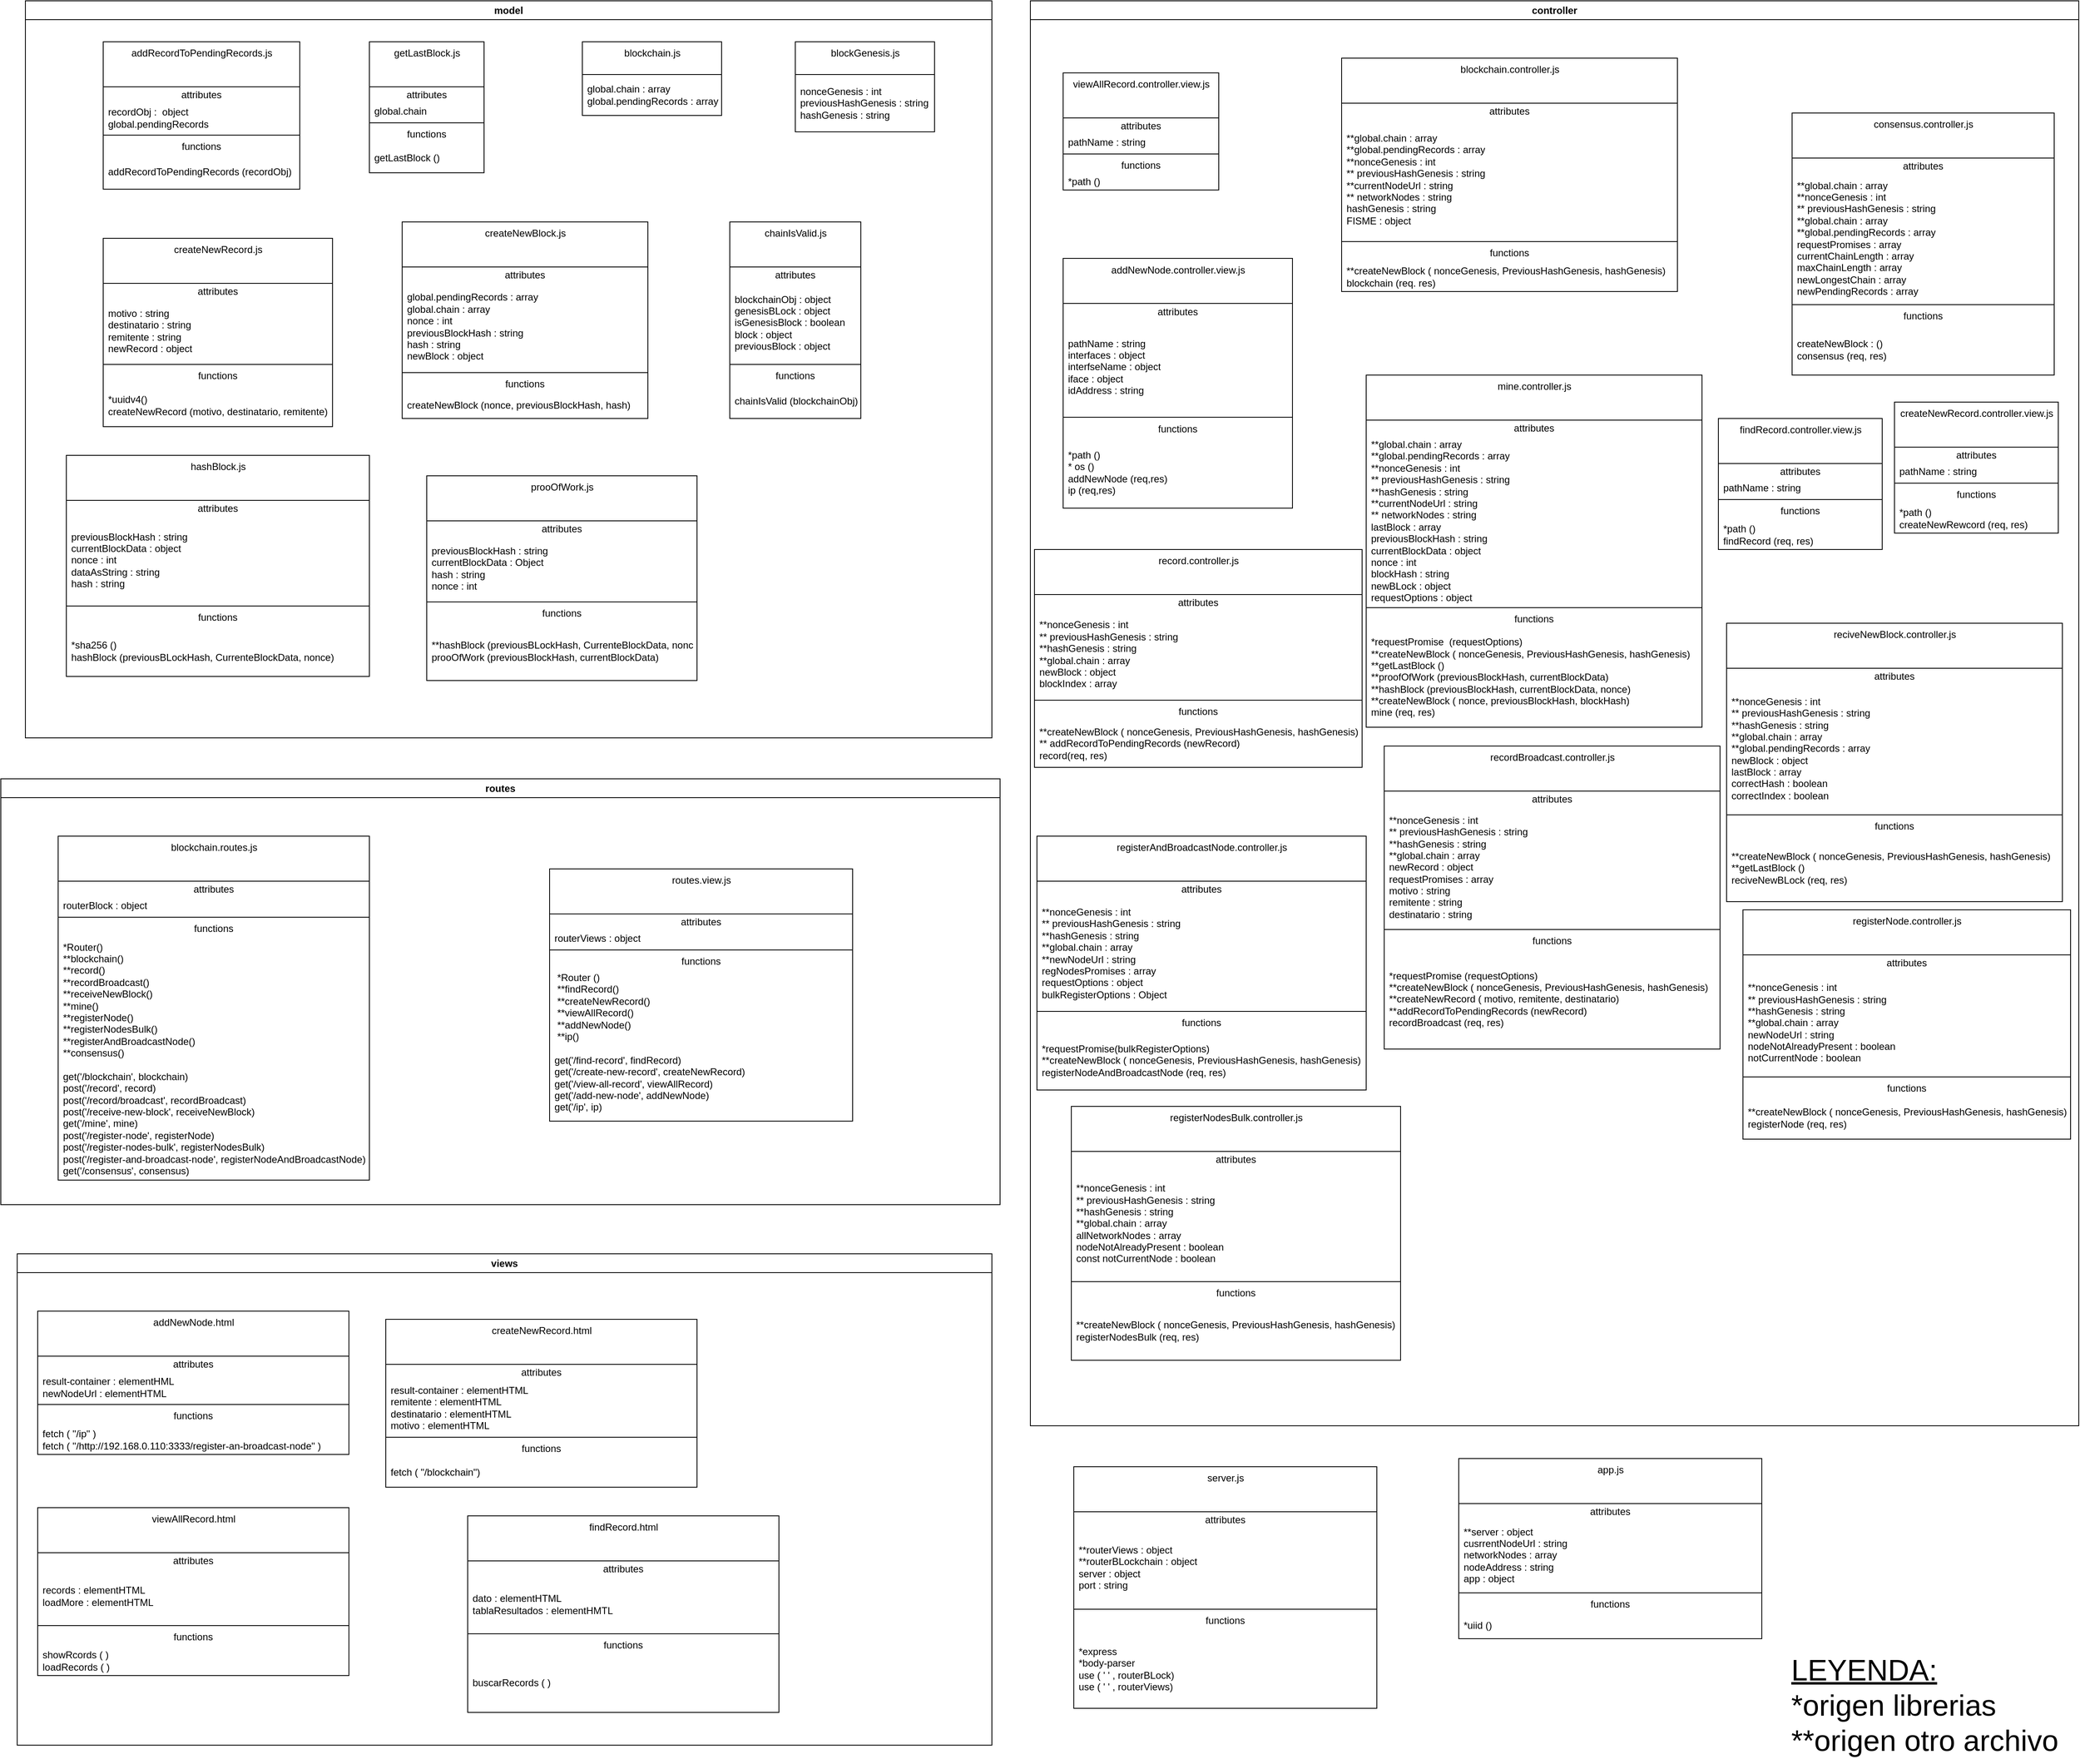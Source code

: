 <mxfile>
    <diagram id="7atc3YkHp-WVmtEuvje_" name="Page-1">
        <mxGraphModel dx="5543" dy="2265" grid="1" gridSize="10" guides="1" tooltips="1" connect="1" arrows="1" fold="1" page="1" pageScale="1" pageWidth="850" pageHeight="1100" math="0" shadow="0">
            <root>
                <mxCell id="0"/>
                <mxCell id="1" parent="0"/>
                <mxCell id="qy5DsoLO7KNY2q8MP_rC-76" value="model" style="swimlane;whiteSpace=wrap;html=1;" parent="1" vertex="1">
                    <mxGeometry x="30" y="10" width="1180" height="900" as="geometry"/>
                </mxCell>
                <mxCell id="qy5DsoLO7KNY2q8MP_rC-115" value="addRecordToPendingRecords.js" style="swimlane;fontStyle=0;align=center;verticalAlign=top;childLayout=stackLayout;horizontal=1;startSize=55;horizontalStack=0;resizeParent=1;resizeParentMax=0;resizeLast=0;collapsible=0;marginBottom=0;html=1;" parent="qy5DsoLO7KNY2q8MP_rC-76" vertex="1">
                    <mxGeometry x="95" y="50" width="240" height="180" as="geometry"/>
                </mxCell>
                <mxCell id="qy5DsoLO7KNY2q8MP_rC-116" value="attributes" style="text;html=1;strokeColor=none;fillColor=none;align=center;verticalAlign=middle;spacingLeft=4;spacingRight=4;overflow=hidden;rotatable=0;points=[[0,0.5],[1,0.5]];portConstraint=eastwest;" parent="qy5DsoLO7KNY2q8MP_rC-115" vertex="1">
                    <mxGeometry y="55" width="240" height="20" as="geometry"/>
                </mxCell>
                <mxCell id="qy5DsoLO7KNY2q8MP_rC-117" value="recordObj :&amp;nbsp; object&lt;br&gt;global.pendingRecords" style="text;html=1;strokeColor=none;fillColor=none;align=left;verticalAlign=middle;spacingLeft=4;spacingRight=4;overflow=hidden;rotatable=0;points=[[0,0.5],[1,0.5]];portConstraint=eastwest;" parent="qy5DsoLO7KNY2q8MP_rC-115" vertex="1">
                    <mxGeometry y="75" width="240" height="35" as="geometry"/>
                </mxCell>
                <mxCell id="qy5DsoLO7KNY2q8MP_rC-118" value="" style="line;strokeWidth=1;fillColor=none;align=left;verticalAlign=middle;spacingTop=-1;spacingLeft=3;spacingRight=3;rotatable=0;labelPosition=right;points=[];portConstraint=eastwest;" parent="qy5DsoLO7KNY2q8MP_rC-115" vertex="1">
                    <mxGeometry y="110" width="240" height="8" as="geometry"/>
                </mxCell>
                <mxCell id="qy5DsoLO7KNY2q8MP_rC-119" value="functions" style="text;html=1;strokeColor=none;fillColor=none;align=center;verticalAlign=middle;spacingLeft=4;spacingRight=4;overflow=hidden;rotatable=0;points=[[0,0.5],[1,0.5]];portConstraint=eastwest;" parent="qy5DsoLO7KNY2q8MP_rC-115" vertex="1">
                    <mxGeometry y="118" width="240" height="20" as="geometry"/>
                </mxCell>
                <mxCell id="qy5DsoLO7KNY2q8MP_rC-120" value="addRecordToPendingRecords (recordObj)&amp;nbsp;" style="text;html=1;strokeColor=none;fillColor=none;align=left;verticalAlign=middle;spacingLeft=4;spacingRight=4;overflow=hidden;rotatable=0;points=[[0,0.5],[1,0.5]];portConstraint=eastwest;" parent="qy5DsoLO7KNY2q8MP_rC-115" vertex="1">
                    <mxGeometry y="138" width="240" height="42" as="geometry"/>
                </mxCell>
                <mxCell id="qy5DsoLO7KNY2q8MP_rC-121" value="blockGenesis.js" style="swimlane;fontStyle=0;align=center;verticalAlign=top;childLayout=stackLayout;horizontal=1;startSize=40;horizontalStack=0;resizeParent=1;resizeParentMax=0;resizeLast=0;collapsible=0;marginBottom=0;html=1;" parent="qy5DsoLO7KNY2q8MP_rC-76" vertex="1">
                    <mxGeometry x="940" y="50" width="170" height="110" as="geometry"/>
                </mxCell>
                <mxCell id="qy5DsoLO7KNY2q8MP_rC-122" value="nonceGenesis : int&lt;br&gt;previousHashGenesis : string&lt;br&gt;hashGenesis : string" style="text;html=1;strokeColor=none;fillColor=none;align=left;verticalAlign=middle;spacingLeft=4;spacingRight=4;overflow=hidden;rotatable=0;points=[[0,0.5],[1,0.5]];portConstraint=eastwest;" parent="qy5DsoLO7KNY2q8MP_rC-121" vertex="1">
                    <mxGeometry y="40" width="170" height="70" as="geometry"/>
                </mxCell>
                <mxCell id="qy5DsoLO7KNY2q8MP_rC-125" value="blockchain.js" style="swimlane;fontStyle=0;align=center;verticalAlign=top;childLayout=stackLayout;horizontal=1;startSize=40;horizontalStack=0;resizeParent=1;resizeParentMax=0;resizeLast=0;collapsible=0;marginBottom=0;html=1;" parent="qy5DsoLO7KNY2q8MP_rC-76" vertex="1">
                    <mxGeometry x="680" y="50" width="170" height="90" as="geometry"/>
                </mxCell>
                <mxCell id="qy5DsoLO7KNY2q8MP_rC-126" value="global.chain : array&lt;br&gt;global.pendingRecords : array" style="text;html=1;strokeColor=none;fillColor=none;align=left;verticalAlign=middle;spacingLeft=4;spacingRight=4;overflow=hidden;rotatable=0;points=[[0,0.5],[1,0.5]];portConstraint=eastwest;" parent="qy5DsoLO7KNY2q8MP_rC-125" vertex="1">
                    <mxGeometry y="40" width="170" height="50" as="geometry"/>
                </mxCell>
                <mxCell id="qy5DsoLO7KNY2q8MP_rC-127" value="hashBlock.js" style="swimlane;fontStyle=0;align=center;verticalAlign=top;childLayout=stackLayout;horizontal=1;startSize=55;horizontalStack=0;resizeParent=1;resizeParentMax=0;resizeLast=0;collapsible=0;marginBottom=0;html=1;" parent="qy5DsoLO7KNY2q8MP_rC-76" vertex="1">
                    <mxGeometry x="50" y="555" width="370" height="270" as="geometry"/>
                </mxCell>
                <mxCell id="qy5DsoLO7KNY2q8MP_rC-128" value="attributes" style="text;html=1;strokeColor=none;fillColor=none;align=center;verticalAlign=middle;spacingLeft=4;spacingRight=4;overflow=hidden;rotatable=0;points=[[0,0.5],[1,0.5]];portConstraint=eastwest;" parent="qy5DsoLO7KNY2q8MP_rC-127" vertex="1">
                    <mxGeometry y="55" width="370" height="20" as="geometry"/>
                </mxCell>
                <mxCell id="qy5DsoLO7KNY2q8MP_rC-129" value="previousBlockHash : string&lt;br&gt;currentBlockData : object&amp;nbsp;&lt;br&gt;nonce : int&lt;br&gt;dataAsString : string&lt;br&gt;hash : string" style="text;html=1;strokeColor=none;fillColor=none;align=left;verticalAlign=middle;spacingLeft=4;spacingRight=4;overflow=hidden;rotatable=0;points=[[0,0.5],[1,0.5]];portConstraint=eastwest;" parent="qy5DsoLO7KNY2q8MP_rC-127" vertex="1">
                    <mxGeometry y="75" width="370" height="105" as="geometry"/>
                </mxCell>
                <mxCell id="qy5DsoLO7KNY2q8MP_rC-130" value="" style="line;strokeWidth=1;fillColor=none;align=left;verticalAlign=middle;spacingTop=-1;spacingLeft=3;spacingRight=3;rotatable=0;labelPosition=right;points=[];portConstraint=eastwest;" parent="qy5DsoLO7KNY2q8MP_rC-127" vertex="1">
                    <mxGeometry y="180" width="370" height="8" as="geometry"/>
                </mxCell>
                <mxCell id="qy5DsoLO7KNY2q8MP_rC-131" value="functions" style="text;html=1;strokeColor=none;fillColor=none;align=center;verticalAlign=middle;spacingLeft=4;spacingRight=4;overflow=hidden;rotatable=0;points=[[0,0.5],[1,0.5]];portConstraint=eastwest;" parent="qy5DsoLO7KNY2q8MP_rC-127" vertex="1">
                    <mxGeometry y="188" width="370" height="20" as="geometry"/>
                </mxCell>
                <mxCell id="qy5DsoLO7KNY2q8MP_rC-132" value="*sha256 ()&lt;br&gt;hashBlock (previousBLockHash, CurrenteBlockData, nonce)" style="text;html=1;strokeColor=none;fillColor=none;align=left;verticalAlign=middle;spacingLeft=4;spacingRight=4;overflow=hidden;rotatable=0;points=[[0,0.5],[1,0.5]];portConstraint=eastwest;" parent="qy5DsoLO7KNY2q8MP_rC-127" vertex="1">
                    <mxGeometry y="208" width="370" height="62" as="geometry"/>
                </mxCell>
                <mxCell id="qy5DsoLO7KNY2q8MP_rC-133" value="chainIsValid.js" style="swimlane;fontStyle=0;align=center;verticalAlign=top;childLayout=stackLayout;horizontal=1;startSize=55;horizontalStack=0;resizeParent=1;resizeParentMax=0;resizeLast=0;collapsible=0;marginBottom=0;html=1;" parent="qy5DsoLO7KNY2q8MP_rC-76" vertex="1">
                    <mxGeometry x="860" y="270" width="160" height="240" as="geometry"/>
                </mxCell>
                <mxCell id="qy5DsoLO7KNY2q8MP_rC-134" value="attributes" style="text;html=1;strokeColor=none;fillColor=none;align=center;verticalAlign=middle;spacingLeft=4;spacingRight=4;overflow=hidden;rotatable=0;points=[[0,0.5],[1,0.5]];portConstraint=eastwest;" parent="qy5DsoLO7KNY2q8MP_rC-133" vertex="1">
                    <mxGeometry y="55" width="160" height="20" as="geometry"/>
                </mxCell>
                <mxCell id="qy5DsoLO7KNY2q8MP_rC-135" value="blockchainObj : object&lt;br&gt;genesisBLock : object&lt;br&gt;isGenesisBlock : boolean&lt;br&gt;block&amp;nbsp;: object&lt;br&gt;previousBlock&amp;nbsp;: object" style="text;html=1;strokeColor=none;fillColor=none;align=left;verticalAlign=middle;spacingLeft=4;spacingRight=4;overflow=hidden;rotatable=0;points=[[0,0.5],[1,0.5]];portConstraint=eastwest;" parent="qy5DsoLO7KNY2q8MP_rC-133" vertex="1">
                    <mxGeometry y="75" width="160" height="95" as="geometry"/>
                </mxCell>
                <mxCell id="qy5DsoLO7KNY2q8MP_rC-136" value="" style="line;strokeWidth=1;fillColor=none;align=left;verticalAlign=middle;spacingTop=-1;spacingLeft=3;spacingRight=3;rotatable=0;labelPosition=right;points=[];portConstraint=eastwest;" parent="qy5DsoLO7KNY2q8MP_rC-133" vertex="1">
                    <mxGeometry y="170" width="160" height="8" as="geometry"/>
                </mxCell>
                <mxCell id="qy5DsoLO7KNY2q8MP_rC-137" value="functions" style="text;html=1;strokeColor=none;fillColor=none;align=center;verticalAlign=middle;spacingLeft=4;spacingRight=4;overflow=hidden;rotatable=0;points=[[0,0.5],[1,0.5]];portConstraint=eastwest;" parent="qy5DsoLO7KNY2q8MP_rC-133" vertex="1">
                    <mxGeometry y="178" width="160" height="20" as="geometry"/>
                </mxCell>
                <mxCell id="qy5DsoLO7KNY2q8MP_rC-138" value="chainIsValid (blockchainObj)" style="text;html=1;strokeColor=none;fillColor=none;align=left;verticalAlign=middle;spacingLeft=4;spacingRight=4;overflow=hidden;rotatable=0;points=[[0,0.5],[1,0.5]];portConstraint=eastwest;" parent="qy5DsoLO7KNY2q8MP_rC-133" vertex="1">
                    <mxGeometry y="198" width="160" height="42" as="geometry"/>
                </mxCell>
                <mxCell id="qy5DsoLO7KNY2q8MP_rC-140" value="createNewBlock.js" style="swimlane;fontStyle=0;align=center;verticalAlign=top;childLayout=stackLayout;horizontal=1;startSize=55;horizontalStack=0;resizeParent=1;resizeParentMax=0;resizeLast=0;collapsible=0;marginBottom=0;html=1;" parent="qy5DsoLO7KNY2q8MP_rC-76" vertex="1">
                    <mxGeometry x="460" y="270" width="300" height="240" as="geometry"/>
                </mxCell>
                <mxCell id="qy5DsoLO7KNY2q8MP_rC-141" value="attributes" style="text;html=1;strokeColor=none;fillColor=none;align=center;verticalAlign=middle;spacingLeft=4;spacingRight=4;overflow=hidden;rotatable=0;points=[[0,0.5],[1,0.5]];portConstraint=eastwest;" parent="qy5DsoLO7KNY2q8MP_rC-140" vertex="1">
                    <mxGeometry y="55" width="300" height="20" as="geometry"/>
                </mxCell>
                <mxCell id="qy5DsoLO7KNY2q8MP_rC-142" value="global.pendingRecords : array&lt;br&gt;global.chain : array&lt;br&gt;nonce : int&lt;br&gt;previousBlockHash : string&lt;br&gt;hash : string&lt;br&gt;newBlock : object" style="text;html=1;strokeColor=none;fillColor=none;align=left;verticalAlign=middle;spacingLeft=4;spacingRight=4;overflow=hidden;rotatable=0;points=[[0,0.5],[1,0.5]];portConstraint=eastwest;" parent="qy5DsoLO7KNY2q8MP_rC-140" vertex="1">
                    <mxGeometry y="75" width="300" height="105" as="geometry"/>
                </mxCell>
                <mxCell id="qy5DsoLO7KNY2q8MP_rC-143" value="" style="line;strokeWidth=1;fillColor=none;align=left;verticalAlign=middle;spacingTop=-1;spacingLeft=3;spacingRight=3;rotatable=0;labelPosition=right;points=[];portConstraint=eastwest;" parent="qy5DsoLO7KNY2q8MP_rC-140" vertex="1">
                    <mxGeometry y="180" width="300" height="8" as="geometry"/>
                </mxCell>
                <mxCell id="qy5DsoLO7KNY2q8MP_rC-144" value="functions" style="text;html=1;strokeColor=none;fillColor=none;align=center;verticalAlign=middle;spacingLeft=4;spacingRight=4;overflow=hidden;rotatable=0;points=[[0,0.5],[1,0.5]];portConstraint=eastwest;" parent="qy5DsoLO7KNY2q8MP_rC-140" vertex="1">
                    <mxGeometry y="188" width="300" height="20" as="geometry"/>
                </mxCell>
                <mxCell id="qy5DsoLO7KNY2q8MP_rC-145" value="createNewBlock (nonce, previousBlockHash, hash)" style="text;html=1;strokeColor=none;fillColor=none;align=left;verticalAlign=middle;spacingLeft=4;spacingRight=4;overflow=hidden;rotatable=0;points=[[0,0.5],[1,0.5]];portConstraint=eastwest;" parent="qy5DsoLO7KNY2q8MP_rC-140" vertex="1">
                    <mxGeometry y="208" width="300" height="32" as="geometry"/>
                </mxCell>
                <mxCell id="qy5DsoLO7KNY2q8MP_rC-146" value="createNewRecord.js" style="swimlane;fontStyle=0;align=center;verticalAlign=top;childLayout=stackLayout;horizontal=1;startSize=55;horizontalStack=0;resizeParent=1;resizeParentMax=0;resizeLast=0;collapsible=0;marginBottom=0;html=1;" parent="qy5DsoLO7KNY2q8MP_rC-76" vertex="1">
                    <mxGeometry x="95" y="290" width="280" height="230" as="geometry"/>
                </mxCell>
                <mxCell id="qy5DsoLO7KNY2q8MP_rC-147" value="attributes" style="text;html=1;strokeColor=none;fillColor=none;align=center;verticalAlign=middle;spacingLeft=4;spacingRight=4;overflow=hidden;rotatable=0;points=[[0,0.5],[1,0.5]];portConstraint=eastwest;" parent="qy5DsoLO7KNY2q8MP_rC-146" vertex="1">
                    <mxGeometry y="55" width="280" height="20" as="geometry"/>
                </mxCell>
                <mxCell id="qy5DsoLO7KNY2q8MP_rC-148" value="motivo : string&lt;br&gt;destinatario : string&lt;br&gt;remitente : string&lt;br&gt;newRecord : object" style="text;html=1;strokeColor=none;fillColor=none;align=left;verticalAlign=middle;spacingLeft=4;spacingRight=4;overflow=hidden;rotatable=0;points=[[0,0.5],[1,0.5]];portConstraint=eastwest;" parent="qy5DsoLO7KNY2q8MP_rC-146" vertex="1">
                    <mxGeometry y="75" width="280" height="75" as="geometry"/>
                </mxCell>
                <mxCell id="qy5DsoLO7KNY2q8MP_rC-149" value="" style="line;strokeWidth=1;fillColor=none;align=left;verticalAlign=middle;spacingTop=-1;spacingLeft=3;spacingRight=3;rotatable=0;labelPosition=right;points=[];portConstraint=eastwest;" parent="qy5DsoLO7KNY2q8MP_rC-146" vertex="1">
                    <mxGeometry y="150" width="280" height="8" as="geometry"/>
                </mxCell>
                <mxCell id="qy5DsoLO7KNY2q8MP_rC-150" value="functions" style="text;html=1;strokeColor=none;fillColor=none;align=center;verticalAlign=middle;spacingLeft=4;spacingRight=4;overflow=hidden;rotatable=0;points=[[0,0.5],[1,0.5]];portConstraint=eastwest;" parent="qy5DsoLO7KNY2q8MP_rC-146" vertex="1">
                    <mxGeometry y="158" width="280" height="20" as="geometry"/>
                </mxCell>
                <mxCell id="qy5DsoLO7KNY2q8MP_rC-151" value="*uuidv4()&lt;br&gt;createNewRecord (motivo, destinatario, remitente)" style="text;html=1;strokeColor=none;fillColor=none;align=left;verticalAlign=middle;spacingLeft=4;spacingRight=4;overflow=hidden;rotatable=0;points=[[0,0.5],[1,0.5]];portConstraint=eastwest;" parent="qy5DsoLO7KNY2q8MP_rC-146" vertex="1">
                    <mxGeometry y="178" width="280" height="52" as="geometry"/>
                </mxCell>
                <mxCell id="qy5DsoLO7KNY2q8MP_rC-152" value="getLastBlock.js" style="swimlane;fontStyle=0;align=center;verticalAlign=top;childLayout=stackLayout;horizontal=1;startSize=55;horizontalStack=0;resizeParent=1;resizeParentMax=0;resizeLast=0;collapsible=0;marginBottom=0;html=1;" parent="qy5DsoLO7KNY2q8MP_rC-76" vertex="1">
                    <mxGeometry x="420" y="50" width="140" height="160" as="geometry"/>
                </mxCell>
                <mxCell id="qy5DsoLO7KNY2q8MP_rC-153" value="attributes" style="text;html=1;strokeColor=none;fillColor=none;align=center;verticalAlign=middle;spacingLeft=4;spacingRight=4;overflow=hidden;rotatable=0;points=[[0,0.5],[1,0.5]];portConstraint=eastwest;" parent="qy5DsoLO7KNY2q8MP_rC-152" vertex="1">
                    <mxGeometry y="55" width="140" height="20" as="geometry"/>
                </mxCell>
                <mxCell id="qy5DsoLO7KNY2q8MP_rC-154" value="global.chain" style="text;html=1;strokeColor=none;fillColor=none;align=left;verticalAlign=middle;spacingLeft=4;spacingRight=4;overflow=hidden;rotatable=0;points=[[0,0.5],[1,0.5]];portConstraint=eastwest;" parent="qy5DsoLO7KNY2q8MP_rC-152" vertex="1">
                    <mxGeometry y="75" width="140" height="20" as="geometry"/>
                </mxCell>
                <mxCell id="qy5DsoLO7KNY2q8MP_rC-155" value="" style="line;strokeWidth=1;fillColor=none;align=left;verticalAlign=middle;spacingTop=-1;spacingLeft=3;spacingRight=3;rotatable=0;labelPosition=right;points=[];portConstraint=eastwest;" parent="qy5DsoLO7KNY2q8MP_rC-152" vertex="1">
                    <mxGeometry y="95" width="140" height="8" as="geometry"/>
                </mxCell>
                <mxCell id="qy5DsoLO7KNY2q8MP_rC-156" value="functions" style="text;html=1;strokeColor=none;fillColor=none;align=center;verticalAlign=middle;spacingLeft=4;spacingRight=4;overflow=hidden;rotatable=0;points=[[0,0.5],[1,0.5]];portConstraint=eastwest;" parent="qy5DsoLO7KNY2q8MP_rC-152" vertex="1">
                    <mxGeometry y="103" width="140" height="20" as="geometry"/>
                </mxCell>
                <mxCell id="qy5DsoLO7KNY2q8MP_rC-157" value="getLastBlock ()" style="text;html=1;strokeColor=none;fillColor=none;align=left;verticalAlign=middle;spacingLeft=4;spacingRight=4;overflow=hidden;rotatable=0;points=[[0,0.5],[1,0.5]];portConstraint=eastwest;" parent="qy5DsoLO7KNY2q8MP_rC-152" vertex="1">
                    <mxGeometry y="123" width="140" height="37" as="geometry"/>
                </mxCell>
                <mxCell id="qy5DsoLO7KNY2q8MP_rC-161" value="prooOfWork.js" style="swimlane;fontStyle=0;align=center;verticalAlign=top;childLayout=stackLayout;horizontal=1;startSize=55;horizontalStack=0;resizeParent=1;resizeParentMax=0;resizeLast=0;collapsible=0;marginBottom=0;html=1;" parent="qy5DsoLO7KNY2q8MP_rC-76" vertex="1">
                    <mxGeometry x="490" y="580" width="330" height="250" as="geometry"/>
                </mxCell>
                <mxCell id="qy5DsoLO7KNY2q8MP_rC-162" value="attributes" style="text;html=1;strokeColor=none;fillColor=none;align=center;verticalAlign=middle;spacingLeft=4;spacingRight=4;overflow=hidden;rotatable=0;points=[[0,0.5],[1,0.5]];portConstraint=eastwest;" parent="qy5DsoLO7KNY2q8MP_rC-161" vertex="1">
                    <mxGeometry y="55" width="330" height="20" as="geometry"/>
                </mxCell>
                <mxCell id="qy5DsoLO7KNY2q8MP_rC-163" value="&lt;span style=&quot;text-align: center;&quot;&gt;previousBlockHash : string&lt;br&gt;currentBlockData : Object&lt;br&gt;hash : string&lt;br&gt;nonce : int&lt;br&gt;&lt;/span&gt;" style="text;html=1;strokeColor=none;fillColor=none;align=left;verticalAlign=middle;spacingLeft=4;spacingRight=4;overflow=hidden;rotatable=0;points=[[0,0.5],[1,0.5]];portConstraint=eastwest;" parent="qy5DsoLO7KNY2q8MP_rC-161" vertex="1">
                    <mxGeometry y="75" width="330" height="75" as="geometry"/>
                </mxCell>
                <mxCell id="qy5DsoLO7KNY2q8MP_rC-164" value="" style="line;strokeWidth=1;fillColor=none;align=left;verticalAlign=middle;spacingTop=-1;spacingLeft=3;spacingRight=3;rotatable=0;labelPosition=right;points=[];portConstraint=eastwest;" parent="qy5DsoLO7KNY2q8MP_rC-161" vertex="1">
                    <mxGeometry y="150" width="330" height="8" as="geometry"/>
                </mxCell>
                <mxCell id="qy5DsoLO7KNY2q8MP_rC-165" value="functions" style="text;html=1;strokeColor=none;fillColor=none;align=center;verticalAlign=middle;spacingLeft=4;spacingRight=4;overflow=hidden;rotatable=0;points=[[0,0.5],[1,0.5]];portConstraint=eastwest;" parent="qy5DsoLO7KNY2q8MP_rC-161" vertex="1">
                    <mxGeometry y="158" width="330" height="20" as="geometry"/>
                </mxCell>
                <mxCell id="qy5DsoLO7KNY2q8MP_rC-166" value="**hashBlock (previousBLockHash, CurrenteBlockData, nonce)&lt;span style=&quot;text-align: center;&quot;&gt;&amp;nbsp;&lt;br&gt;prooOfWork (previousBlockHash, currentBlockData)&lt;/span&gt;" style="text;html=1;strokeColor=none;fillColor=none;align=left;verticalAlign=middle;spacingLeft=4;spacingRight=4;overflow=hidden;rotatable=0;points=[[0,0.5],[1,0.5]];portConstraint=eastwest;" parent="qy5DsoLO7KNY2q8MP_rC-161" vertex="1">
                    <mxGeometry y="178" width="330" height="72" as="geometry"/>
                </mxCell>
                <mxCell id="qy5DsoLO7KNY2q8MP_rC-77" value="routes" style="swimlane;whiteSpace=wrap;html=1;" parent="1" vertex="1">
                    <mxGeometry y="960" width="1220" height="520" as="geometry"/>
                </mxCell>
                <mxCell id="qy5DsoLO7KNY2q8MP_rC-84" value="routes.view.js" style="swimlane;fontStyle=0;align=center;verticalAlign=top;childLayout=stackLayout;horizontal=1;startSize=55;horizontalStack=0;resizeParent=1;resizeParentMax=0;resizeLast=0;collapsible=0;marginBottom=0;html=1;" parent="qy5DsoLO7KNY2q8MP_rC-77" vertex="1">
                    <mxGeometry x="670" y="110" width="370" height="308" as="geometry"/>
                </mxCell>
                <mxCell id="qy5DsoLO7KNY2q8MP_rC-85" value="attributes" style="text;html=1;strokeColor=none;fillColor=none;align=center;verticalAlign=middle;spacingLeft=4;spacingRight=4;overflow=hidden;rotatable=0;points=[[0,0.5],[1,0.5]];portConstraint=eastwest;" parent="qy5DsoLO7KNY2q8MP_rC-84" vertex="1">
                    <mxGeometry y="55" width="370" height="20" as="geometry"/>
                </mxCell>
                <mxCell id="qy5DsoLO7KNY2q8MP_rC-86" value="routerViews : object" style="text;html=1;strokeColor=none;fillColor=none;align=left;verticalAlign=middle;spacingLeft=4;spacingRight=4;overflow=hidden;rotatable=0;points=[[0,0.5],[1,0.5]];portConstraint=eastwest;" parent="qy5DsoLO7KNY2q8MP_rC-84" vertex="1">
                    <mxGeometry y="75" width="370" height="20" as="geometry"/>
                </mxCell>
                <mxCell id="qy5DsoLO7KNY2q8MP_rC-87" value="" style="line;strokeWidth=1;fillColor=none;align=left;verticalAlign=middle;spacingTop=-1;spacingLeft=3;spacingRight=3;rotatable=0;labelPosition=right;points=[];portConstraint=eastwest;" parent="qy5DsoLO7KNY2q8MP_rC-84" vertex="1">
                    <mxGeometry y="95" width="370" height="8" as="geometry"/>
                </mxCell>
                <mxCell id="qy5DsoLO7KNY2q8MP_rC-88" value="functions" style="text;html=1;strokeColor=none;fillColor=none;align=center;verticalAlign=middle;spacingLeft=4;spacingRight=4;overflow=hidden;rotatable=0;points=[[0,0.5],[1,0.5]];portConstraint=eastwest;" parent="qy5DsoLO7KNY2q8MP_rC-84" vertex="1">
                    <mxGeometry y="103" width="370" height="20" as="geometry"/>
                </mxCell>
                <mxCell id="qy5DsoLO7KNY2q8MP_rC-83" value="&lt;div&gt;&amp;nbsp;*Router ()&lt;/div&gt;&lt;div&gt;&amp;nbsp;**findRecord()&amp;nbsp; &amp;nbsp; &amp;nbsp; &amp;nbsp;&lt;/div&gt;&lt;div&gt;&amp;nbsp;**createNewRecord()&amp;nbsp;&amp;nbsp;&lt;/div&gt;&lt;div&gt;&amp;nbsp;**viewAllRecord()&amp;nbsp; &amp;nbsp;&amp;nbsp;&lt;/div&gt;&lt;div&gt;&amp;nbsp;**addNewNode()&amp;nbsp; &amp;nbsp; &amp;nbsp; &amp;nbsp;&lt;/div&gt;&lt;div&gt;&amp;nbsp;**ip()&lt;/div&gt;&lt;div&gt;&lt;br&gt;&lt;/div&gt;&lt;div&gt;&lt;div&gt;get('/find-record', findRecord)&lt;/div&gt;&lt;div&gt;get('/create-new-record', createNewRecord)&lt;/div&gt;&lt;div&gt;get('/view-all-record', viewAllRecord)&lt;/div&gt;&lt;div&gt;get('/add-new-node', addNewNode)&lt;/div&gt;&lt;div&gt;get('/ip', ip)&lt;/div&gt;&lt;/div&gt;&lt;div&gt;&lt;br&gt;&lt;/div&gt;" style="text;html=1;strokeColor=none;fillColor=none;align=left;verticalAlign=middle;spacingLeft=4;spacingRight=4;overflow=hidden;rotatable=0;points=[[0,0.5],[1,0.5]];portConstraint=eastwest;" parent="qy5DsoLO7KNY2q8MP_rC-84" vertex="1">
                    <mxGeometry y="123" width="370" height="185" as="geometry"/>
                </mxCell>
                <mxCell id="qy5DsoLO7KNY2q8MP_rC-90" value="blockchain.routes.js" style="swimlane;fontStyle=0;align=center;verticalAlign=top;childLayout=stackLayout;horizontal=1;startSize=55;horizontalStack=0;resizeParent=1;resizeParentMax=0;resizeLast=0;collapsible=0;marginBottom=0;html=1;" parent="qy5DsoLO7KNY2q8MP_rC-77" vertex="1">
                    <mxGeometry x="70" y="70" width="380" height="420" as="geometry"/>
                </mxCell>
                <mxCell id="qy5DsoLO7KNY2q8MP_rC-91" value="attributes" style="text;html=1;strokeColor=none;fillColor=none;align=center;verticalAlign=middle;spacingLeft=4;spacingRight=4;overflow=hidden;rotatable=0;points=[[0,0.5],[1,0.5]];portConstraint=eastwest;" parent="qy5DsoLO7KNY2q8MP_rC-90" vertex="1">
                    <mxGeometry y="55" width="380" height="20" as="geometry"/>
                </mxCell>
                <mxCell id="qy5DsoLO7KNY2q8MP_rC-92" value="routerBlock : object" style="text;html=1;strokeColor=none;fillColor=none;align=left;verticalAlign=middle;spacingLeft=4;spacingRight=4;overflow=hidden;rotatable=0;points=[[0,0.5],[1,0.5]];portConstraint=eastwest;" parent="qy5DsoLO7KNY2q8MP_rC-90" vertex="1">
                    <mxGeometry y="75" width="380" height="20" as="geometry"/>
                </mxCell>
                <mxCell id="qy5DsoLO7KNY2q8MP_rC-93" value="" style="line;strokeWidth=1;fillColor=none;align=left;verticalAlign=middle;spacingTop=-1;spacingLeft=3;spacingRight=3;rotatable=0;labelPosition=right;points=[];portConstraint=eastwest;" parent="qy5DsoLO7KNY2q8MP_rC-90" vertex="1">
                    <mxGeometry y="95" width="380" height="8" as="geometry"/>
                </mxCell>
                <mxCell id="qy5DsoLO7KNY2q8MP_rC-94" value="functions" style="text;html=1;strokeColor=none;fillColor=none;align=center;verticalAlign=middle;spacingLeft=4;spacingRight=4;overflow=hidden;rotatable=0;points=[[0,0.5],[1,0.5]];portConstraint=eastwest;" parent="qy5DsoLO7KNY2q8MP_rC-90" vertex="1">
                    <mxGeometry y="103" width="380" height="20" as="geometry"/>
                </mxCell>
                <mxCell id="qy5DsoLO7KNY2q8MP_rC-95" value="&lt;div&gt;*Router()&lt;/div&gt;&lt;div&gt;**blockchain()&amp;nbsp; &amp;nbsp; &amp;nbsp; &amp;nbsp; &amp;nbsp;&lt;/div&gt;&lt;div&gt;**record()&amp;nbsp; &amp;nbsp; &amp;nbsp; &amp;nbsp; &amp;nbsp; &amp;nbsp; &amp;nbsp;&lt;/div&gt;&lt;div&gt;**recordBroadcast()&amp;nbsp; &amp;nbsp;&amp;nbsp;&lt;/div&gt;&lt;div&gt;**receiveNewBlock()&amp;nbsp; &amp;nbsp;&amp;nbsp;&lt;/div&gt;&lt;div&gt;**mine()&amp;nbsp; &amp;nbsp; &amp;nbsp; &amp;nbsp; &amp;nbsp; &amp;nbsp; &amp;nbsp; &amp;nbsp;&lt;/div&gt;&lt;div&gt;**registerNode()&amp;nbsp; &amp;nbsp; &amp;nbsp; &amp;nbsp;&lt;/div&gt;&lt;div&gt;**registerNodesBulk()&amp;nbsp;&amp;nbsp;&lt;/div&gt;&lt;div&gt;**registerAndBroadcastNode()&amp;nbsp;&lt;/div&gt;&lt;div&gt;**consensus()&amp;nbsp; &amp;nbsp; &amp;nbsp; &amp;nbsp;&lt;span style=&quot;background-color: initial;&quot;&gt;&amp;nbsp; &amp;nbsp;&lt;/span&gt;&lt;/div&gt;&lt;div&gt;&lt;div&gt;&lt;br&gt;&lt;/div&gt;&lt;div&gt;get('/blockchain', blockchain)&lt;/div&gt;&lt;div&gt;post('/record', record)&lt;/div&gt;&lt;div&gt;post('/record/broadcast', recordBroadcast)&lt;/div&gt;&lt;div&gt;post('/receive-new-block', receiveNewBlock)&lt;/div&gt;&lt;div&gt;get('/mine', mine)&lt;/div&gt;&lt;div&gt;post('/register-node', registerNode)&lt;/div&gt;&lt;div&gt;post('/register-nodes-bulk', registerNodesBulk)&lt;/div&gt;&lt;div&gt;post('/register-and-broadcast-node', registerNodeAndBroadcastNode)&lt;/div&gt;&lt;div&gt;get('/consensus', consensus)&lt;/div&gt;&lt;/div&gt;" style="text;html=1;strokeColor=none;fillColor=none;align=left;verticalAlign=middle;spacingLeft=4;spacingRight=4;overflow=hidden;rotatable=0;points=[[0,0.5],[1,0.5]];portConstraint=eastwest;" parent="qy5DsoLO7KNY2q8MP_rC-90" vertex="1">
                    <mxGeometry y="123" width="380" height="297" as="geometry"/>
                </mxCell>
                <mxCell id="qy5DsoLO7KNY2q8MP_rC-96" value="controller" style="swimlane;whiteSpace=wrap;html=1;" parent="1" vertex="1">
                    <mxGeometry x="1257" y="10" width="1280" height="1740" as="geometry">
                        <mxRectangle x="50" y="2160" width="100" height="30" as="alternateBounds"/>
                    </mxGeometry>
                </mxCell>
                <mxCell id="qy5DsoLO7KNY2q8MP_rC-63" value="viewAllRecord.controller.view.js" style="swimlane;fontStyle=0;align=center;verticalAlign=top;childLayout=stackLayout;horizontal=1;startSize=55;horizontalStack=0;resizeParent=1;resizeParentMax=0;resizeLast=0;collapsible=0;marginBottom=0;html=1;" parent="qy5DsoLO7KNY2q8MP_rC-96" vertex="1">
                    <mxGeometry x="40" y="88" width="190" height="143" as="geometry"/>
                </mxCell>
                <mxCell id="qy5DsoLO7KNY2q8MP_rC-64" value="attributes" style="text;html=1;strokeColor=none;fillColor=none;align=center;verticalAlign=middle;spacingLeft=4;spacingRight=4;overflow=hidden;rotatable=0;points=[[0,0.5],[1,0.5]];portConstraint=eastwest;" parent="qy5DsoLO7KNY2q8MP_rC-63" vertex="1">
                    <mxGeometry y="55" width="190" height="20" as="geometry"/>
                </mxCell>
                <mxCell id="qy5DsoLO7KNY2q8MP_rC-65" value="pathName : string" style="text;html=1;strokeColor=none;fillColor=none;align=left;verticalAlign=middle;spacingLeft=4;spacingRight=4;overflow=hidden;rotatable=0;points=[[0,0.5],[1,0.5]];portConstraint=eastwest;" parent="qy5DsoLO7KNY2q8MP_rC-63" vertex="1">
                    <mxGeometry y="75" width="190" height="20" as="geometry"/>
                </mxCell>
                <mxCell id="qy5DsoLO7KNY2q8MP_rC-66" value="" style="line;strokeWidth=1;fillColor=none;align=left;verticalAlign=middle;spacingTop=-1;spacingLeft=3;spacingRight=3;rotatable=0;labelPosition=right;points=[];portConstraint=eastwest;" parent="qy5DsoLO7KNY2q8MP_rC-63" vertex="1">
                    <mxGeometry y="95" width="190" height="8" as="geometry"/>
                </mxCell>
                <mxCell id="qy5DsoLO7KNY2q8MP_rC-67" value="functions" style="text;html=1;strokeColor=none;fillColor=none;align=center;verticalAlign=middle;spacingLeft=4;spacingRight=4;overflow=hidden;rotatable=0;points=[[0,0.5],[1,0.5]];portConstraint=eastwest;" parent="qy5DsoLO7KNY2q8MP_rC-63" vertex="1">
                    <mxGeometry y="103" width="190" height="20" as="geometry"/>
                </mxCell>
                <mxCell id="qy5DsoLO7KNY2q8MP_rC-68" value="*path ()&lt;br&gt;viewAllRecord&amp;nbsp; (req, res)" style="text;html=1;strokeColor=none;fillColor=none;align=left;verticalAlign=middle;spacingLeft=4;spacingRight=4;overflow=hidden;rotatable=0;points=[[0,0.5],[1,0.5]];portConstraint=eastwest;" parent="qy5DsoLO7KNY2q8MP_rC-63" vertex="1">
                    <mxGeometry y="123" width="190" height="20" as="geometry"/>
                </mxCell>
                <mxCell id="qy5DsoLO7KNY2q8MP_rC-109" value="addNewNode.controller.view.js" style="swimlane;fontStyle=0;align=center;verticalAlign=top;childLayout=stackLayout;horizontal=1;startSize=55;horizontalStack=0;resizeParent=1;resizeParentMax=0;resizeLast=0;collapsible=0;marginBottom=0;html=1;" parent="qy5DsoLO7KNY2q8MP_rC-96" vertex="1">
                    <mxGeometry x="40" y="314.5" width="280" height="305" as="geometry"/>
                </mxCell>
                <mxCell id="qy5DsoLO7KNY2q8MP_rC-110" value="attributes" style="text;html=1;strokeColor=none;fillColor=none;align=center;verticalAlign=middle;spacingLeft=4;spacingRight=4;overflow=hidden;rotatable=0;points=[[0,0.5],[1,0.5]];portConstraint=eastwest;" parent="qy5DsoLO7KNY2q8MP_rC-109" vertex="1">
                    <mxGeometry y="55" width="280" height="20" as="geometry"/>
                </mxCell>
                <mxCell id="qy5DsoLO7KNY2q8MP_rC-111" value="pathName : string&lt;br&gt;interfaces : object&lt;br&gt;interfseName : object&lt;br&gt;iface : object&amp;nbsp;&lt;br&gt;idAddress : string" style="text;html=1;strokeColor=none;fillColor=none;align=left;verticalAlign=middle;spacingLeft=4;spacingRight=4;overflow=hidden;rotatable=0;points=[[0,0.5],[1,0.5]];portConstraint=eastwest;" parent="qy5DsoLO7KNY2q8MP_rC-109" vertex="1">
                    <mxGeometry y="75" width="280" height="115" as="geometry"/>
                </mxCell>
                <mxCell id="qy5DsoLO7KNY2q8MP_rC-112" value="" style="line;strokeWidth=1;fillColor=none;align=left;verticalAlign=middle;spacingTop=-1;spacingLeft=3;spacingRight=3;rotatable=0;labelPosition=right;points=[];portConstraint=eastwest;" parent="qy5DsoLO7KNY2q8MP_rC-109" vertex="1">
                    <mxGeometry y="190" width="280" height="8" as="geometry"/>
                </mxCell>
                <mxCell id="qy5DsoLO7KNY2q8MP_rC-113" value="functions" style="text;html=1;strokeColor=none;fillColor=none;align=center;verticalAlign=middle;spacingLeft=4;spacingRight=4;overflow=hidden;rotatable=0;points=[[0,0.5],[1,0.5]];portConstraint=eastwest;" parent="qy5DsoLO7KNY2q8MP_rC-109" vertex="1">
                    <mxGeometry y="198" width="280" height="20" as="geometry"/>
                </mxCell>
                <mxCell id="qy5DsoLO7KNY2q8MP_rC-114" value="*path ()&lt;br&gt;* os ()&lt;br&gt;addNewNode (req,res)&lt;br&gt;ip (req,res)" style="text;html=1;strokeColor=none;fillColor=none;align=left;verticalAlign=middle;spacingLeft=4;spacingRight=4;overflow=hidden;rotatable=0;points=[[0,0.5],[1,0.5]];portConstraint=eastwest;" parent="qy5DsoLO7KNY2q8MP_rC-109" vertex="1">
                    <mxGeometry y="218" width="280" height="87" as="geometry"/>
                </mxCell>
                <mxCell id="2" value="blockchain.controller.js" style="swimlane;fontStyle=0;align=center;verticalAlign=top;childLayout=stackLayout;horizontal=1;startSize=55;horizontalStack=0;resizeParent=1;resizeParentMax=0;resizeLast=0;collapsible=0;marginBottom=0;html=1;" parent="qy5DsoLO7KNY2q8MP_rC-96" vertex="1">
                    <mxGeometry x="380" y="70" width="410" height="285" as="geometry"/>
                </mxCell>
                <mxCell id="3" value="attributes" style="text;html=1;strokeColor=none;fillColor=none;align=center;verticalAlign=middle;spacingLeft=4;spacingRight=4;overflow=hidden;rotatable=0;points=[[0,0.5],[1,0.5]];portConstraint=eastwest;" parent="2" vertex="1">
                    <mxGeometry y="55" width="410" height="20" as="geometry"/>
                </mxCell>
                <mxCell id="4" value="**global.chain : array&lt;br&gt;**global.pendingRecords : array&lt;br&gt;**nonceGenesis : int&lt;br&gt;** previousHashGenesis : string&lt;br&gt;**currentNodeUrl : string&lt;br&gt;** networkNodes : string&lt;br&gt;hashGenesis : string&lt;br&gt;FISME : object" style="text;html=1;strokeColor=none;fillColor=none;align=left;verticalAlign=middle;spacingLeft=4;spacingRight=4;overflow=hidden;rotatable=0;points=[[0,0.5],[1,0.5]];portConstraint=eastwest;" parent="2" vertex="1">
                    <mxGeometry y="75" width="410" height="145" as="geometry"/>
                </mxCell>
                <mxCell id="5" value="" style="line;strokeWidth=1;fillColor=none;align=left;verticalAlign=middle;spacingTop=-1;spacingLeft=3;spacingRight=3;rotatable=0;labelPosition=right;points=[];portConstraint=eastwest;" parent="2" vertex="1">
                    <mxGeometry y="220" width="410" height="8" as="geometry"/>
                </mxCell>
                <mxCell id="6" value="functions" style="text;html=1;strokeColor=none;fillColor=none;align=center;verticalAlign=middle;spacingLeft=4;spacingRight=4;overflow=hidden;rotatable=0;points=[[0,0.5],[1,0.5]];portConstraint=eastwest;" parent="2" vertex="1">
                    <mxGeometry y="228" width="410" height="20" as="geometry"/>
                </mxCell>
                <mxCell id="7" value="**createNewBlock ( nonceGenesis, PreviousHashGenesis, hashGenesis)&lt;br&gt;blockchain (req. res)" style="text;html=1;strokeColor=none;fillColor=none;align=left;verticalAlign=middle;spacingLeft=4;spacingRight=4;overflow=hidden;rotatable=0;points=[[0,0.5],[1,0.5]];portConstraint=eastwest;" parent="2" vertex="1">
                    <mxGeometry y="248" width="410" height="37" as="geometry"/>
                </mxCell>
                <mxCell id="8" value="consensus.controller.js" style="swimlane;fontStyle=0;align=center;verticalAlign=top;childLayout=stackLayout;horizontal=1;startSize=55;horizontalStack=0;resizeParent=1;resizeParentMax=0;resizeLast=0;collapsible=0;marginBottom=0;html=1;" parent="qy5DsoLO7KNY2q8MP_rC-96" vertex="1">
                    <mxGeometry x="930" y="137" width="320" height="320" as="geometry"/>
                </mxCell>
                <mxCell id="9" value="attributes" style="text;html=1;strokeColor=none;fillColor=none;align=center;verticalAlign=middle;spacingLeft=4;spacingRight=4;overflow=hidden;rotatable=0;points=[[0,0.5],[1,0.5]];portConstraint=eastwest;" parent="8" vertex="1">
                    <mxGeometry y="55" width="320" height="20" as="geometry"/>
                </mxCell>
                <mxCell id="10" value="**global.chain : array&lt;br&gt;**nonceGenesis : int&lt;br&gt;** previousHashGenesis : string&lt;br&gt;**global.chain : array&lt;br&gt;**global.pendingRecords : array&lt;br&gt;requestPromises : array&lt;br&gt;currentChainLength : array&lt;br&gt;maxChainLength : array&lt;br&gt;newLongestChain : array&lt;br&gt;newPendingRecords : array&lt;br&gt;" style="text;html=1;strokeColor=none;fillColor=none;align=left;verticalAlign=middle;spacingLeft=4;spacingRight=4;overflow=hidden;rotatable=0;points=[[0,0.5],[1,0.5]];portConstraint=eastwest;" parent="8" vertex="1">
                    <mxGeometry y="75" width="320" height="155" as="geometry"/>
                </mxCell>
                <mxCell id="11" value="" style="line;strokeWidth=1;fillColor=none;align=left;verticalAlign=middle;spacingTop=-1;spacingLeft=3;spacingRight=3;rotatable=0;labelPosition=right;points=[];portConstraint=eastwest;" parent="8" vertex="1">
                    <mxGeometry y="230" width="320" height="8" as="geometry"/>
                </mxCell>
                <mxCell id="12" value="functions" style="text;html=1;strokeColor=none;fillColor=none;align=center;verticalAlign=middle;spacingLeft=4;spacingRight=4;overflow=hidden;rotatable=0;points=[[0,0.5],[1,0.5]];portConstraint=eastwest;" parent="8" vertex="1">
                    <mxGeometry y="238" width="320" height="20" as="geometry"/>
                </mxCell>
                <mxCell id="13" value="createNewBlock : ()&lt;br&gt;consensus (req, res)" style="text;html=1;strokeColor=none;fillColor=none;align=left;verticalAlign=middle;spacingLeft=4;spacingRight=4;overflow=hidden;rotatable=0;points=[[0,0.5],[1,0.5]];portConstraint=eastwest;" parent="8" vertex="1">
                    <mxGeometry y="258" width="320" height="62" as="geometry"/>
                </mxCell>
                <mxCell id="14" value="createNewRecord.controller.view.js" style="swimlane;fontStyle=0;align=center;verticalAlign=top;childLayout=stackLayout;horizontal=1;startSize=55;horizontalStack=0;resizeParent=1;resizeParentMax=0;resizeLast=0;collapsible=0;marginBottom=0;html=1;" parent="qy5DsoLO7KNY2q8MP_rC-96" vertex="1">
                    <mxGeometry x="1055" y="490" width="200" height="160" as="geometry"/>
                </mxCell>
                <mxCell id="15" value="attributes" style="text;html=1;strokeColor=none;fillColor=none;align=center;verticalAlign=middle;spacingLeft=4;spacingRight=4;overflow=hidden;rotatable=0;points=[[0,0.5],[1,0.5]];portConstraint=eastwest;" parent="14" vertex="1">
                    <mxGeometry y="55" width="200" height="20" as="geometry"/>
                </mxCell>
                <mxCell id="16" value="pathName : string" style="text;html=1;strokeColor=none;fillColor=none;align=left;verticalAlign=middle;spacingLeft=4;spacingRight=4;overflow=hidden;rotatable=0;points=[[0,0.5],[1,0.5]];portConstraint=eastwest;" parent="14" vertex="1">
                    <mxGeometry y="75" width="200" height="20" as="geometry"/>
                </mxCell>
                <mxCell id="17" value="" style="line;strokeWidth=1;fillColor=none;align=left;verticalAlign=middle;spacingTop=-1;spacingLeft=3;spacingRight=3;rotatable=0;labelPosition=right;points=[];portConstraint=eastwest;" parent="14" vertex="1">
                    <mxGeometry y="95" width="200" height="8" as="geometry"/>
                </mxCell>
                <mxCell id="18" value="functions" style="text;html=1;strokeColor=none;fillColor=none;align=center;verticalAlign=middle;spacingLeft=4;spacingRight=4;overflow=hidden;rotatable=0;points=[[0,0.5],[1,0.5]];portConstraint=eastwest;" parent="14" vertex="1">
                    <mxGeometry y="103" width="200" height="20" as="geometry"/>
                </mxCell>
                <mxCell id="19" value="*path ()&lt;br&gt;createNewRewcord (req, res)" style="text;html=1;strokeColor=none;fillColor=none;align=left;verticalAlign=middle;spacingLeft=4;spacingRight=4;overflow=hidden;rotatable=0;points=[[0,0.5],[1,0.5]];portConstraint=eastwest;" parent="14" vertex="1">
                    <mxGeometry y="123" width="200" height="37" as="geometry"/>
                </mxCell>
                <mxCell id="26" value="findRecord.controller.view.js" style="swimlane;fontStyle=0;align=center;verticalAlign=top;childLayout=stackLayout;horizontal=1;startSize=55;horizontalStack=0;resizeParent=1;resizeParentMax=0;resizeLast=0;collapsible=0;marginBottom=0;html=1;" parent="qy5DsoLO7KNY2q8MP_rC-96" vertex="1">
                    <mxGeometry x="840" y="510" width="200" height="160" as="geometry"/>
                </mxCell>
                <mxCell id="27" value="attributes" style="text;html=1;strokeColor=none;fillColor=none;align=center;verticalAlign=middle;spacingLeft=4;spacingRight=4;overflow=hidden;rotatable=0;points=[[0,0.5],[1,0.5]];portConstraint=eastwest;" parent="26" vertex="1">
                    <mxGeometry y="55" width="200" height="20" as="geometry"/>
                </mxCell>
                <mxCell id="28" value="pathName : string" style="text;html=1;strokeColor=none;fillColor=none;align=left;verticalAlign=middle;spacingLeft=4;spacingRight=4;overflow=hidden;rotatable=0;points=[[0,0.5],[1,0.5]];portConstraint=eastwest;" parent="26" vertex="1">
                    <mxGeometry y="75" width="200" height="20" as="geometry"/>
                </mxCell>
                <mxCell id="29" value="" style="line;strokeWidth=1;fillColor=none;align=left;verticalAlign=middle;spacingTop=-1;spacingLeft=3;spacingRight=3;rotatable=0;labelPosition=right;points=[];portConstraint=eastwest;" parent="26" vertex="1">
                    <mxGeometry y="95" width="200" height="8" as="geometry"/>
                </mxCell>
                <mxCell id="30" value="functions" style="text;html=1;strokeColor=none;fillColor=none;align=center;verticalAlign=middle;spacingLeft=4;spacingRight=4;overflow=hidden;rotatable=0;points=[[0,0.5],[1,0.5]];portConstraint=eastwest;" parent="26" vertex="1">
                    <mxGeometry y="103" width="200" height="20" as="geometry"/>
                </mxCell>
                <mxCell id="31" value="*path ()&lt;br&gt;findRecord (req, res)" style="text;html=1;strokeColor=none;fillColor=none;align=left;verticalAlign=middle;spacingLeft=4;spacingRight=4;overflow=hidden;rotatable=0;points=[[0,0.5],[1,0.5]];portConstraint=eastwest;" parent="26" vertex="1">
                    <mxGeometry y="123" width="200" height="37" as="geometry"/>
                </mxCell>
                <mxCell id="32" value="mine.controller.js" style="swimlane;fontStyle=0;align=center;verticalAlign=top;childLayout=stackLayout;horizontal=1;startSize=55;horizontalStack=0;resizeParent=1;resizeParentMax=0;resizeLast=0;collapsible=0;marginBottom=0;html=1;" parent="qy5DsoLO7KNY2q8MP_rC-96" vertex="1">
                    <mxGeometry x="410" y="457" width="410" height="430" as="geometry"/>
                </mxCell>
                <mxCell id="33" value="attributes" style="text;html=1;strokeColor=none;fillColor=none;align=center;verticalAlign=middle;spacingLeft=4;spacingRight=4;overflow=hidden;rotatable=0;points=[[0,0.5],[1,0.5]];portConstraint=eastwest;" parent="32" vertex="1">
                    <mxGeometry y="55" width="410" height="20" as="geometry"/>
                </mxCell>
                <mxCell id="34" value="**global.chain : array&lt;br&gt;**global.pendingRecords : array&lt;br&gt;**nonceGenesis : int&lt;br&gt;** previousHashGenesis : string&lt;br&gt;**hashGenesis : string&lt;br&gt;**currentNodeUrl : string&lt;br&gt;** networkNodes : string&lt;br&gt;lastBlock : array&lt;br&gt;previousBlockHash : string&lt;br&gt;currentBlockData : object&lt;br&gt;nonce : int&lt;br&gt;blockHash : string&lt;br&gt;newBLock : object&lt;br&gt;requestOptions : object" style="text;html=1;strokeColor=none;fillColor=none;align=left;verticalAlign=middle;spacingLeft=4;spacingRight=4;overflow=hidden;rotatable=0;points=[[0,0.5],[1,0.5]];portConstraint=eastwest;" parent="32" vertex="1">
                    <mxGeometry y="75" width="410" height="205" as="geometry"/>
                </mxCell>
                <mxCell id="35" value="" style="line;strokeWidth=1;fillColor=none;align=left;verticalAlign=middle;spacingTop=-1;spacingLeft=3;spacingRight=3;rotatable=0;labelPosition=right;points=[];portConstraint=eastwest;" parent="32" vertex="1">
                    <mxGeometry y="280" width="410" height="8" as="geometry"/>
                </mxCell>
                <mxCell id="36" value="functions" style="text;html=1;strokeColor=none;fillColor=none;align=center;verticalAlign=middle;spacingLeft=4;spacingRight=4;overflow=hidden;rotatable=0;points=[[0,0.5],[1,0.5]];portConstraint=eastwest;" parent="32" vertex="1">
                    <mxGeometry y="288" width="410" height="20" as="geometry"/>
                </mxCell>
                <mxCell id="37" value="*requestPromise&amp;nbsp; (requestOptions)&lt;br&gt;**createNewBlock ( nonceGenesis, PreviousHashGenesis, hashGenesis)&lt;br&gt;**getLastBlock ()&lt;br&gt;**proofOfWork (previousBlockHash, currentBlockData)&lt;br&gt;**hashBlock (previousBlockHash, currentBlockData, nonce)&lt;br&gt;**createNewBlock ( nonce, previousBlockHash, blockHash)&lt;br&gt;mine (req, res)" style="text;html=1;strokeColor=none;fillColor=none;align=left;verticalAlign=middle;spacingLeft=4;spacingRight=4;overflow=hidden;rotatable=0;points=[[0,0.5],[1,0.5]];portConstraint=eastwest;" parent="32" vertex="1">
                    <mxGeometry y="308" width="410" height="122" as="geometry"/>
                </mxCell>
                <mxCell id="38" value="reciveNewBlock.controller.js" style="swimlane;fontStyle=0;align=center;verticalAlign=top;childLayout=stackLayout;horizontal=1;startSize=55;horizontalStack=0;resizeParent=1;resizeParentMax=0;resizeLast=0;collapsible=0;marginBottom=0;html=1;" parent="qy5DsoLO7KNY2q8MP_rC-96" vertex="1">
                    <mxGeometry x="850" y="760" width="410" height="340" as="geometry"/>
                </mxCell>
                <mxCell id="39" value="attributes" style="text;html=1;strokeColor=none;fillColor=none;align=center;verticalAlign=middle;spacingLeft=4;spacingRight=4;overflow=hidden;rotatable=0;points=[[0,0.5],[1,0.5]];portConstraint=eastwest;" parent="38" vertex="1">
                    <mxGeometry y="55" width="410" height="20" as="geometry"/>
                </mxCell>
                <mxCell id="40" value="**nonceGenesis : int&lt;br&gt;** previousHashGenesis : string&lt;br&gt;**hashGenesis : string&lt;br&gt;**global.chain : array&lt;br&gt;**global.pendingRecords : array&lt;br&gt;newBlock : object&amp;nbsp;&lt;br&gt;lastBlock : array&lt;br&gt;correctHash : boolean&lt;br&gt;correctIndex : boolean" style="text;html=1;strokeColor=none;fillColor=none;align=left;verticalAlign=middle;spacingLeft=4;spacingRight=4;overflow=hidden;rotatable=0;points=[[0,0.5],[1,0.5]];portConstraint=eastwest;" parent="38" vertex="1">
                    <mxGeometry y="75" width="410" height="155" as="geometry"/>
                </mxCell>
                <mxCell id="41" value="" style="line;strokeWidth=1;fillColor=none;align=left;verticalAlign=middle;spacingTop=-1;spacingLeft=3;spacingRight=3;rotatable=0;labelPosition=right;points=[];portConstraint=eastwest;" parent="38" vertex="1">
                    <mxGeometry y="230" width="410" height="8" as="geometry"/>
                </mxCell>
                <mxCell id="42" value="functions" style="text;html=1;strokeColor=none;fillColor=none;align=center;verticalAlign=middle;spacingLeft=4;spacingRight=4;overflow=hidden;rotatable=0;points=[[0,0.5],[1,0.5]];portConstraint=eastwest;" parent="38" vertex="1">
                    <mxGeometry y="238" width="410" height="20" as="geometry"/>
                </mxCell>
                <mxCell id="43" value="**createNewBlock ( nonceGenesis, PreviousHashGenesis, hashGenesis)&lt;br&gt;**getLastBlock ()&lt;br&gt;reciveNewBLock (req, res)" style="text;html=1;strokeColor=none;fillColor=none;align=left;verticalAlign=middle;spacingLeft=4;spacingRight=4;overflow=hidden;rotatable=0;points=[[0,0.5],[1,0.5]];portConstraint=eastwest;" parent="38" vertex="1">
                    <mxGeometry y="258" width="410" height="82" as="geometry"/>
                </mxCell>
                <mxCell id="44" value="record.controller.js" style="swimlane;fontStyle=0;align=center;verticalAlign=top;childLayout=stackLayout;horizontal=1;startSize=55;horizontalStack=0;resizeParent=1;resizeParentMax=0;resizeLast=0;collapsible=0;marginBottom=0;html=1;" parent="qy5DsoLO7KNY2q8MP_rC-96" vertex="1">
                    <mxGeometry x="5" y="670" width="400" height="266" as="geometry"/>
                </mxCell>
                <mxCell id="45" value="attributes" style="text;html=1;strokeColor=none;fillColor=none;align=center;verticalAlign=middle;spacingLeft=4;spacingRight=4;overflow=hidden;rotatable=0;points=[[0,0.5],[1,0.5]];portConstraint=eastwest;" parent="44" vertex="1">
                    <mxGeometry y="55" width="400" height="20" as="geometry"/>
                </mxCell>
                <mxCell id="46" value="**nonceGenesis : int&lt;br&gt;** previousHashGenesis : string&lt;br&gt;**hashGenesis : string&lt;br&gt;**global.chain : array&lt;br&gt;newBlock : object&lt;br&gt;blockIndex : array" style="text;html=1;strokeColor=none;fillColor=none;align=left;verticalAlign=middle;spacingLeft=4;spacingRight=4;overflow=hidden;rotatable=0;points=[[0,0.5],[1,0.5]];portConstraint=eastwest;" parent="44" vertex="1">
                    <mxGeometry y="75" width="400" height="105" as="geometry"/>
                </mxCell>
                <mxCell id="47" value="" style="line;strokeWidth=1;fillColor=none;align=left;verticalAlign=middle;spacingTop=-1;spacingLeft=3;spacingRight=3;rotatable=0;labelPosition=right;points=[];portConstraint=eastwest;" parent="44" vertex="1">
                    <mxGeometry y="180" width="400" height="8" as="geometry"/>
                </mxCell>
                <mxCell id="48" value="functions" style="text;html=1;strokeColor=none;fillColor=none;align=center;verticalAlign=middle;spacingLeft=4;spacingRight=4;overflow=hidden;rotatable=0;points=[[0,0.5],[1,0.5]];portConstraint=eastwest;" parent="44" vertex="1">
                    <mxGeometry y="188" width="400" height="20" as="geometry"/>
                </mxCell>
                <mxCell id="49" value="**createNewBlock ( nonceGenesis, PreviousHashGenesis, hashGenesis)&lt;br&gt;** addRecordToPendingRecords (newRecord)&lt;br&gt;record(req, res)" style="text;html=1;strokeColor=none;fillColor=none;align=left;verticalAlign=middle;spacingLeft=4;spacingRight=4;overflow=hidden;rotatable=0;points=[[0,0.5],[1,0.5]];portConstraint=eastwest;" parent="44" vertex="1">
                    <mxGeometry y="208" width="400" height="58" as="geometry"/>
                </mxCell>
                <mxCell id="50" value="recordBroadcast.controller.js" style="swimlane;fontStyle=0;align=center;verticalAlign=top;childLayout=stackLayout;horizontal=1;startSize=55;horizontalStack=0;resizeParent=1;resizeParentMax=0;resizeLast=0;collapsible=0;marginBottom=0;html=1;" parent="qy5DsoLO7KNY2q8MP_rC-96" vertex="1">
                    <mxGeometry x="432" y="910" width="410" height="370" as="geometry"/>
                </mxCell>
                <mxCell id="51" value="attributes" style="text;html=1;strokeColor=none;fillColor=none;align=center;verticalAlign=middle;spacingLeft=4;spacingRight=4;overflow=hidden;rotatable=0;points=[[0,0.5],[1,0.5]];portConstraint=eastwest;" parent="50" vertex="1">
                    <mxGeometry y="55" width="410" height="20" as="geometry"/>
                </mxCell>
                <mxCell id="52" value="**nonceGenesis : int&lt;br&gt;** previousHashGenesis : string&lt;br&gt;**hashGenesis : string&lt;br&gt;**global.chain : array&lt;br&gt;newRecord : object&lt;br&gt;requestPromises : array&lt;br&gt;motivo : string&lt;br&gt;remitente : string&lt;br&gt;destinatario : string" style="text;html=1;strokeColor=none;fillColor=none;align=left;verticalAlign=middle;spacingLeft=4;spacingRight=4;overflow=hidden;rotatable=0;points=[[0,0.5],[1,0.5]];portConstraint=eastwest;" parent="50" vertex="1">
                    <mxGeometry y="75" width="410" height="145" as="geometry"/>
                </mxCell>
                <mxCell id="53" value="" style="line;strokeWidth=1;fillColor=none;align=left;verticalAlign=middle;spacingTop=-1;spacingLeft=3;spacingRight=3;rotatable=0;labelPosition=right;points=[];portConstraint=eastwest;" parent="50" vertex="1">
                    <mxGeometry y="220" width="410" height="8" as="geometry"/>
                </mxCell>
                <mxCell id="54" value="functions" style="text;html=1;strokeColor=none;fillColor=none;align=center;verticalAlign=middle;spacingLeft=4;spacingRight=4;overflow=hidden;rotatable=0;points=[[0,0.5],[1,0.5]];portConstraint=eastwest;" parent="50" vertex="1">
                    <mxGeometry y="228" width="410" height="20" as="geometry"/>
                </mxCell>
                <mxCell id="55" value="*requestPromise (requestOptions)&lt;br&gt;**createNewBlock ( nonceGenesis, PreviousHashGenesis, hashGenesis)&lt;br&gt;**createNewRecord ( motivo, remitente, destinatario)&lt;br&gt;**addRecordToPendingRecords (newRecord)&lt;br&gt;recordBroadcast (req, res)" style="text;html=1;strokeColor=none;fillColor=none;align=left;verticalAlign=middle;spacingLeft=4;spacingRight=4;overflow=hidden;rotatable=0;points=[[0,0.5],[1,0.5]];portConstraint=eastwest;" parent="50" vertex="1">
                    <mxGeometry y="248" width="410" height="122" as="geometry"/>
                </mxCell>
                <mxCell id="56" value="registerAndBroadcastNode.controller.js" style="swimlane;fontStyle=0;align=center;verticalAlign=top;childLayout=stackLayout;horizontal=1;startSize=55;horizontalStack=0;resizeParent=1;resizeParentMax=0;resizeLast=0;collapsible=0;marginBottom=0;html=1;" parent="qy5DsoLO7KNY2q8MP_rC-96" vertex="1">
                    <mxGeometry x="8" y="1020" width="402" height="310" as="geometry"/>
                </mxCell>
                <mxCell id="57" value="attributes" style="text;html=1;strokeColor=none;fillColor=none;align=center;verticalAlign=middle;spacingLeft=4;spacingRight=4;overflow=hidden;rotatable=0;points=[[0,0.5],[1,0.5]];portConstraint=eastwest;" parent="56" vertex="1">
                    <mxGeometry y="55" width="402" height="20" as="geometry"/>
                </mxCell>
                <mxCell id="58" value="**nonceGenesis : int&lt;br&gt;** previousHashGenesis : string&lt;br&gt;**hashGenesis : string&lt;br&gt;**global.chain : array&lt;br&gt;**newNodeUrl : string&lt;br&gt;regNodesPromises : array&lt;br&gt;requestOptions : object&lt;br&gt;bulkRegisterOptions : Object" style="text;html=1;strokeColor=none;fillColor=none;align=left;verticalAlign=middle;spacingLeft=4;spacingRight=4;overflow=hidden;rotatable=0;points=[[0,0.5],[1,0.5]];portConstraint=eastwest;" parent="56" vertex="1">
                    <mxGeometry y="75" width="402" height="135" as="geometry"/>
                </mxCell>
                <mxCell id="59" value="" style="line;strokeWidth=1;fillColor=none;align=left;verticalAlign=middle;spacingTop=-1;spacingLeft=3;spacingRight=3;rotatable=0;labelPosition=right;points=[];portConstraint=eastwest;" parent="56" vertex="1">
                    <mxGeometry y="210" width="402" height="8" as="geometry"/>
                </mxCell>
                <mxCell id="60" value="functions" style="text;html=1;strokeColor=none;fillColor=none;align=center;verticalAlign=middle;spacingLeft=4;spacingRight=4;overflow=hidden;rotatable=0;points=[[0,0.5],[1,0.5]];portConstraint=eastwest;" parent="56" vertex="1">
                    <mxGeometry y="218" width="402" height="20" as="geometry"/>
                </mxCell>
                <mxCell id="61" value="*requestPromise(bulkRegisterOptions)&lt;br&gt;**createNewBlock ( nonceGenesis, PreviousHashGenesis, hashGenesis)&lt;br&gt;registerNodeAndBroadcastNode (req, res)" style="text;html=1;strokeColor=none;fillColor=none;align=left;verticalAlign=middle;spacingLeft=4;spacingRight=4;overflow=hidden;rotatable=0;points=[[0,0.5],[1,0.5]];portConstraint=eastwest;" parent="56" vertex="1">
                    <mxGeometry y="238" width="402" height="72" as="geometry"/>
                </mxCell>
                <mxCell id="62" value="registerNode.controller.js" style="swimlane;fontStyle=0;align=center;verticalAlign=top;childLayout=stackLayout;horizontal=1;startSize=55;horizontalStack=0;resizeParent=1;resizeParentMax=0;resizeLast=0;collapsible=0;marginBottom=0;html=1;" parent="qy5DsoLO7KNY2q8MP_rC-96" vertex="1">
                    <mxGeometry x="870" y="1110" width="400" height="280" as="geometry"/>
                </mxCell>
                <mxCell id="63" value="attributes" style="text;html=1;strokeColor=none;fillColor=none;align=center;verticalAlign=middle;spacingLeft=4;spacingRight=4;overflow=hidden;rotatable=0;points=[[0,0.5],[1,0.5]];portConstraint=eastwest;" parent="62" vertex="1">
                    <mxGeometry y="55" width="400" height="20" as="geometry"/>
                </mxCell>
                <mxCell id="64" value="**nonceGenesis : int&lt;br&gt;** previousHashGenesis : string&lt;br&gt;**hashGenesis : string&lt;br&gt;**global.chain : array&lt;br&gt;newNodeUrl : string&lt;br&gt;nodeNotAlreadyPresent : boolean&lt;br&gt;notCurrentNode : boolean" style="text;html=1;strokeColor=none;fillColor=none;align=left;verticalAlign=middle;spacingLeft=4;spacingRight=4;overflow=hidden;rotatable=0;points=[[0,0.5],[1,0.5]];portConstraint=eastwest;" parent="62" vertex="1">
                    <mxGeometry y="75" width="400" height="125" as="geometry"/>
                </mxCell>
                <mxCell id="65" value="" style="line;strokeWidth=1;fillColor=none;align=left;verticalAlign=middle;spacingTop=-1;spacingLeft=3;spacingRight=3;rotatable=0;labelPosition=right;points=[];portConstraint=eastwest;" parent="62" vertex="1">
                    <mxGeometry y="200" width="400" height="8" as="geometry"/>
                </mxCell>
                <mxCell id="66" value="functions" style="text;html=1;strokeColor=none;fillColor=none;align=center;verticalAlign=middle;spacingLeft=4;spacingRight=4;overflow=hidden;rotatable=0;points=[[0,0.5],[1,0.5]];portConstraint=eastwest;" parent="62" vertex="1">
                    <mxGeometry y="208" width="400" height="20" as="geometry"/>
                </mxCell>
                <mxCell id="67" value="**createNewBlock ( nonceGenesis, PreviousHashGenesis, hashGenesis)&lt;br&gt;registerNode (req, res)" style="text;html=1;strokeColor=none;fillColor=none;align=left;verticalAlign=middle;spacingLeft=4;spacingRight=4;overflow=hidden;rotatable=0;points=[[0,0.5],[1,0.5]];portConstraint=eastwest;" parent="62" vertex="1">
                    <mxGeometry y="228" width="400" height="52" as="geometry"/>
                </mxCell>
                <mxCell id="74" value="&lt;span style=&quot;text-align: left;&quot;&gt;registerNodesBulk&lt;/span&gt;.controller.js" style="swimlane;fontStyle=0;align=center;verticalAlign=top;childLayout=stackLayout;horizontal=1;startSize=55;horizontalStack=0;resizeParent=1;resizeParentMax=0;resizeLast=0;collapsible=0;marginBottom=0;html=1;" parent="qy5DsoLO7KNY2q8MP_rC-96" vertex="1">
                    <mxGeometry x="50" y="1350" width="402" height="310" as="geometry"/>
                </mxCell>
                <mxCell id="75" value="attributes" style="text;html=1;strokeColor=none;fillColor=none;align=center;verticalAlign=middle;spacingLeft=4;spacingRight=4;overflow=hidden;rotatable=0;points=[[0,0.5],[1,0.5]];portConstraint=eastwest;" parent="74" vertex="1">
                    <mxGeometry y="55" width="402" height="20" as="geometry"/>
                </mxCell>
                <mxCell id="76" value="**nonceGenesis : int&lt;br&gt;** previousHashGenesis : string&lt;br&gt;**hashGenesis : string&lt;br&gt;**global.chain : array&lt;br&gt;allNetworkNodes : array&lt;br&gt;nodeNotAlreadyPresent : boolean&lt;br&gt;const notCurrentNode : boolean" style="text;html=1;strokeColor=none;fillColor=none;align=left;verticalAlign=middle;spacingLeft=4;spacingRight=4;overflow=hidden;rotatable=0;points=[[0,0.5],[1,0.5]];portConstraint=eastwest;" parent="74" vertex="1">
                    <mxGeometry y="75" width="402" height="135" as="geometry"/>
                </mxCell>
                <mxCell id="77" value="" style="line;strokeWidth=1;fillColor=none;align=left;verticalAlign=middle;spacingTop=-1;spacingLeft=3;spacingRight=3;rotatable=0;labelPosition=right;points=[];portConstraint=eastwest;" parent="74" vertex="1">
                    <mxGeometry y="210" width="402" height="8" as="geometry"/>
                </mxCell>
                <mxCell id="78" value="functions" style="text;html=1;strokeColor=none;fillColor=none;align=center;verticalAlign=middle;spacingLeft=4;spacingRight=4;overflow=hidden;rotatable=0;points=[[0,0.5],[1,0.5]];portConstraint=eastwest;" parent="74" vertex="1">
                    <mxGeometry y="218" width="402" height="20" as="geometry"/>
                </mxCell>
                <mxCell id="79" value="**createNewBlock ( nonceGenesis, PreviousHashGenesis, hashGenesis)&lt;br&gt;registerNodesBulk (req, res)" style="text;html=1;strokeColor=none;fillColor=none;align=left;verticalAlign=middle;spacingLeft=4;spacingRight=4;overflow=hidden;rotatable=0;points=[[0,0.5],[1,0.5]];portConstraint=eastwest;" parent="74" vertex="1">
                    <mxGeometry y="238" width="402" height="72" as="geometry"/>
                </mxCell>
                <mxCell id="80" value="server.js" style="swimlane;fontStyle=0;align=center;verticalAlign=top;childLayout=stackLayout;horizontal=1;startSize=55;horizontalStack=0;resizeParent=1;resizeParentMax=0;resizeLast=0;collapsible=0;marginBottom=0;html=1;" vertex="1" parent="1">
                    <mxGeometry x="1310" y="1800" width="370" height="295" as="geometry"/>
                </mxCell>
                <mxCell id="81" value="attributes" style="text;html=1;strokeColor=none;fillColor=none;align=center;verticalAlign=middle;spacingLeft=4;spacingRight=4;overflow=hidden;rotatable=0;points=[[0,0.5],[1,0.5]];portConstraint=eastwest;" vertex="1" parent="80">
                    <mxGeometry y="55" width="370" height="20" as="geometry"/>
                </mxCell>
                <mxCell id="82" value="**routerViews : object&lt;br&gt;**routerBLockchain : object&lt;br&gt;server : object&lt;br&gt;port : string&lt;br&gt;" style="text;html=1;strokeColor=none;fillColor=none;align=left;verticalAlign=middle;spacingLeft=4;spacingRight=4;overflow=hidden;rotatable=0;points=[[0,0.5],[1,0.5]];portConstraint=eastwest;" vertex="1" parent="80">
                    <mxGeometry y="75" width="370" height="95" as="geometry"/>
                </mxCell>
                <mxCell id="83" value="" style="line;strokeWidth=1;fillColor=none;align=left;verticalAlign=middle;spacingTop=-1;spacingLeft=3;spacingRight=3;rotatable=0;labelPosition=right;points=[];portConstraint=eastwest;" vertex="1" parent="80">
                    <mxGeometry y="170" width="370" height="8" as="geometry"/>
                </mxCell>
                <mxCell id="84" value="functions" style="text;html=1;strokeColor=none;fillColor=none;align=center;verticalAlign=middle;spacingLeft=4;spacingRight=4;overflow=hidden;rotatable=0;points=[[0,0.5],[1,0.5]];portConstraint=eastwest;" vertex="1" parent="80">
                    <mxGeometry y="178" width="370" height="20" as="geometry"/>
                </mxCell>
                <mxCell id="85" value="&lt;div&gt;*express&lt;/div&gt;&lt;div&gt;*body-parser&lt;/div&gt;&lt;div&gt;use ( ' ' , routerBLock)&lt;/div&gt;&lt;div&gt;&lt;span style=&quot;background-color: initial;&quot;&gt;use ( ' ' , routerViews)&lt;/span&gt;&lt;br&gt;&lt;/div&gt;" style="text;html=1;strokeColor=none;fillColor=none;align=left;verticalAlign=middle;spacingLeft=4;spacingRight=4;overflow=hidden;rotatable=0;points=[[0,0.5],[1,0.5]];portConstraint=eastwest;" vertex="1" parent="80">
                    <mxGeometry y="198" width="370" height="97" as="geometry"/>
                </mxCell>
                <mxCell id="86" value="app.js" style="swimlane;fontStyle=0;align=center;verticalAlign=top;childLayout=stackLayout;horizontal=1;startSize=55;horizontalStack=0;resizeParent=1;resizeParentMax=0;resizeLast=0;collapsible=0;marginBottom=0;html=1;" vertex="1" parent="1">
                    <mxGeometry x="1780" y="1790" width="370" height="220" as="geometry"/>
                </mxCell>
                <mxCell id="87" value="attributes" style="text;html=1;strokeColor=none;fillColor=none;align=center;verticalAlign=middle;spacingLeft=4;spacingRight=4;overflow=hidden;rotatable=0;points=[[0,0.5],[1,0.5]];portConstraint=eastwest;" vertex="1" parent="86">
                    <mxGeometry y="55" width="370" height="20" as="geometry"/>
                </mxCell>
                <mxCell id="88" value="**server : object&lt;br&gt;cusrrentNodeUrl : string&lt;br&gt;networkNodes : array&lt;br&gt;nodeAddress : string&lt;br&gt;app : object" style="text;html=1;strokeColor=none;fillColor=none;align=left;verticalAlign=middle;spacingLeft=4;spacingRight=4;overflow=hidden;rotatable=0;points=[[0,0.5],[1,0.5]];portConstraint=eastwest;" vertex="1" parent="86">
                    <mxGeometry y="75" width="370" height="85" as="geometry"/>
                </mxCell>
                <mxCell id="89" value="" style="line;strokeWidth=1;fillColor=none;align=left;verticalAlign=middle;spacingTop=-1;spacingLeft=3;spacingRight=3;rotatable=0;labelPosition=right;points=[];portConstraint=eastwest;" vertex="1" parent="86">
                    <mxGeometry y="160" width="370" height="8" as="geometry"/>
                </mxCell>
                <mxCell id="90" value="functions" style="text;html=1;strokeColor=none;fillColor=none;align=center;verticalAlign=middle;spacingLeft=4;spacingRight=4;overflow=hidden;rotatable=0;points=[[0,0.5],[1,0.5]];portConstraint=eastwest;" vertex="1" parent="86">
                    <mxGeometry y="168" width="370" height="20" as="geometry"/>
                </mxCell>
                <mxCell id="91" value="&lt;div&gt;*uiid ()&lt;/div&gt;" style="text;html=1;strokeColor=none;fillColor=none;align=left;verticalAlign=middle;spacingLeft=4;spacingRight=4;overflow=hidden;rotatable=0;points=[[0,0.5],[1,0.5]];portConstraint=eastwest;" vertex="1" parent="86">
                    <mxGeometry y="188" width="370" height="32" as="geometry"/>
                </mxCell>
                <mxCell id="92" value="views" style="swimlane;whiteSpace=wrap;html=1;" vertex="1" parent="1">
                    <mxGeometry x="20" y="1540" width="1190" height="600" as="geometry"/>
                </mxCell>
                <mxCell id="99" value="addNewNode.html&lt;br&gt;" style="swimlane;fontStyle=0;align=center;verticalAlign=top;childLayout=stackLayout;horizontal=1;startSize=55;horizontalStack=0;resizeParent=1;resizeParentMax=0;resizeLast=0;collapsible=0;marginBottom=0;html=1;" vertex="1" parent="92">
                    <mxGeometry x="25" y="70" width="380" height="175" as="geometry"/>
                </mxCell>
                <mxCell id="100" value="attributes" style="text;html=1;strokeColor=none;fillColor=none;align=center;verticalAlign=middle;spacingLeft=4;spacingRight=4;overflow=hidden;rotatable=0;points=[[0,0.5],[1,0.5]];portConstraint=eastwest;" vertex="1" parent="99">
                    <mxGeometry y="55" width="380" height="20" as="geometry"/>
                </mxCell>
                <mxCell id="101" value="result-container : elementHML&lt;br&gt;newNodeUrl : elementHTML" style="text;html=1;strokeColor=none;fillColor=none;align=left;verticalAlign=middle;spacingLeft=4;spacingRight=4;overflow=hidden;rotatable=0;points=[[0,0.5],[1,0.5]];portConstraint=eastwest;" vertex="1" parent="99">
                    <mxGeometry y="75" width="380" height="35" as="geometry"/>
                </mxCell>
                <mxCell id="102" value="" style="line;strokeWidth=1;fillColor=none;align=left;verticalAlign=middle;spacingTop=-1;spacingLeft=3;spacingRight=3;rotatable=0;labelPosition=right;points=[];portConstraint=eastwest;" vertex="1" parent="99">
                    <mxGeometry y="110" width="380" height="8" as="geometry"/>
                </mxCell>
                <mxCell id="103" value="functions" style="text;html=1;strokeColor=none;fillColor=none;align=center;verticalAlign=middle;spacingLeft=4;spacingRight=4;overflow=hidden;rotatable=0;points=[[0,0.5],[1,0.5]];portConstraint=eastwest;" vertex="1" parent="99">
                    <mxGeometry y="118" width="380" height="20" as="geometry"/>
                </mxCell>
                <mxCell id="104" value="fetch ( &quot;/ip&quot; )&lt;br&gt;fetch ( &quot;/http://192.168.0.110:3333/register-an-broadcast-node&quot; )" style="text;html=1;strokeColor=none;fillColor=none;align=left;verticalAlign=middle;spacingLeft=4;spacingRight=4;overflow=hidden;rotatable=0;points=[[0,0.5],[1,0.5]];portConstraint=eastwest;" vertex="1" parent="99">
                    <mxGeometry y="138" width="380" height="37" as="geometry"/>
                </mxCell>
                <mxCell id="105" value="createNewRecord.html" style="swimlane;fontStyle=0;align=center;verticalAlign=top;childLayout=stackLayout;horizontal=1;startSize=55;horizontalStack=0;resizeParent=1;resizeParentMax=0;resizeLast=0;collapsible=0;marginBottom=0;html=1;" vertex="1" parent="92">
                    <mxGeometry x="450" y="80" width="380" height="205" as="geometry"/>
                </mxCell>
                <mxCell id="106" value="attributes" style="text;html=1;strokeColor=none;fillColor=none;align=center;verticalAlign=middle;spacingLeft=4;spacingRight=4;overflow=hidden;rotatable=0;points=[[0,0.5],[1,0.5]];portConstraint=eastwest;" vertex="1" parent="105">
                    <mxGeometry y="55" width="380" height="20" as="geometry"/>
                </mxCell>
                <mxCell id="107" value="result-container : elementHTML&lt;br&gt;remitente : elementHTML&lt;br&gt;destinatario : elementHTML&lt;br&gt;motivo : elementHTML&lt;br&gt;" style="text;html=1;strokeColor=none;fillColor=none;align=left;verticalAlign=middle;spacingLeft=4;spacingRight=4;overflow=hidden;rotatable=0;points=[[0,0.5],[1,0.5]];portConstraint=eastwest;" vertex="1" parent="105">
                    <mxGeometry y="75" width="380" height="65" as="geometry"/>
                </mxCell>
                <mxCell id="108" value="" style="line;strokeWidth=1;fillColor=none;align=left;verticalAlign=middle;spacingTop=-1;spacingLeft=3;spacingRight=3;rotatable=0;labelPosition=right;points=[];portConstraint=eastwest;" vertex="1" parent="105">
                    <mxGeometry y="140" width="380" height="8" as="geometry"/>
                </mxCell>
                <mxCell id="109" value="functions" style="text;html=1;strokeColor=none;fillColor=none;align=center;verticalAlign=middle;spacingLeft=4;spacingRight=4;overflow=hidden;rotatable=0;points=[[0,0.5],[1,0.5]];portConstraint=eastwest;" vertex="1" parent="105">
                    <mxGeometry y="148" width="380" height="20" as="geometry"/>
                </mxCell>
                <mxCell id="110" value="fetch ( &quot;/blockchain&quot;)" style="text;html=1;strokeColor=none;fillColor=none;align=left;verticalAlign=middle;spacingLeft=4;spacingRight=4;overflow=hidden;rotatable=0;points=[[0,0.5],[1,0.5]];portConstraint=eastwest;" vertex="1" parent="105">
                    <mxGeometry y="168" width="380" height="37" as="geometry"/>
                </mxCell>
                <mxCell id="111" value="findRecord.html" style="swimlane;fontStyle=0;align=center;verticalAlign=top;childLayout=stackLayout;horizontal=1;startSize=55;horizontalStack=0;resizeParent=1;resizeParentMax=0;resizeLast=0;collapsible=0;marginBottom=0;html=1;" vertex="1" parent="92">
                    <mxGeometry x="550" y="320" width="380" height="240" as="geometry"/>
                </mxCell>
                <mxCell id="112" value="attributes" style="text;html=1;strokeColor=none;fillColor=none;align=center;verticalAlign=middle;spacingLeft=4;spacingRight=4;overflow=hidden;rotatable=0;points=[[0,0.5],[1,0.5]];portConstraint=eastwest;" vertex="1" parent="111">
                    <mxGeometry y="55" width="380" height="20" as="geometry"/>
                </mxCell>
                <mxCell id="113" value="dato : elementHTML&lt;br&gt;tablaResultados : elementHMTL" style="text;html=1;strokeColor=none;fillColor=none;align=left;verticalAlign=middle;spacingLeft=4;spacingRight=4;overflow=hidden;rotatable=0;points=[[0,0.5],[1,0.5]];portConstraint=eastwest;" vertex="1" parent="111">
                    <mxGeometry y="75" width="380" height="65" as="geometry"/>
                </mxCell>
                <mxCell id="114" value="" style="line;strokeWidth=1;fillColor=none;align=left;verticalAlign=middle;spacingTop=-1;spacingLeft=3;spacingRight=3;rotatable=0;labelPosition=right;points=[];portConstraint=eastwest;" vertex="1" parent="111">
                    <mxGeometry y="140" width="380" height="8" as="geometry"/>
                </mxCell>
                <mxCell id="115" value="functions" style="text;html=1;strokeColor=none;fillColor=none;align=center;verticalAlign=middle;spacingLeft=4;spacingRight=4;overflow=hidden;rotatable=0;points=[[0,0.5],[1,0.5]];portConstraint=eastwest;" vertex="1" parent="111">
                    <mxGeometry y="148" width="380" height="20" as="geometry"/>
                </mxCell>
                <mxCell id="116" value="buscarRecords ( )" style="text;html=1;strokeColor=none;fillColor=none;align=left;verticalAlign=middle;spacingLeft=4;spacingRight=4;overflow=hidden;rotatable=0;points=[[0,0.5],[1,0.5]];portConstraint=eastwest;" vertex="1" parent="111">
                    <mxGeometry y="168" width="380" height="72" as="geometry"/>
                </mxCell>
                <mxCell id="117" value="viewAllRecord.html" style="swimlane;fontStyle=0;align=center;verticalAlign=top;childLayout=stackLayout;horizontal=1;startSize=55;horizontalStack=0;resizeParent=1;resizeParentMax=0;resizeLast=0;collapsible=0;marginBottom=0;html=1;" vertex="1" parent="92">
                    <mxGeometry x="25" y="310" width="380" height="205" as="geometry"/>
                </mxCell>
                <mxCell id="118" value="attributes" style="text;html=1;strokeColor=none;fillColor=none;align=center;verticalAlign=middle;spacingLeft=4;spacingRight=4;overflow=hidden;rotatable=0;points=[[0,0.5],[1,0.5]];portConstraint=eastwest;" vertex="1" parent="117">
                    <mxGeometry y="55" width="380" height="20" as="geometry"/>
                </mxCell>
                <mxCell id="119" value="records : elementHTML&lt;br&gt;loadMore : elementHTML" style="text;html=1;strokeColor=none;fillColor=none;align=left;verticalAlign=middle;spacingLeft=4;spacingRight=4;overflow=hidden;rotatable=0;points=[[0,0.5],[1,0.5]];portConstraint=eastwest;" vertex="1" parent="117">
                    <mxGeometry y="75" width="380" height="65" as="geometry"/>
                </mxCell>
                <mxCell id="120" value="" style="line;strokeWidth=1;fillColor=none;align=left;verticalAlign=middle;spacingTop=-1;spacingLeft=3;spacingRight=3;rotatable=0;labelPosition=right;points=[];portConstraint=eastwest;" vertex="1" parent="117">
                    <mxGeometry y="140" width="380" height="8" as="geometry"/>
                </mxCell>
                <mxCell id="121" value="functions" style="text;html=1;strokeColor=none;fillColor=none;align=center;verticalAlign=middle;spacingLeft=4;spacingRight=4;overflow=hidden;rotatable=0;points=[[0,0.5],[1,0.5]];portConstraint=eastwest;" vertex="1" parent="117">
                    <mxGeometry y="148" width="380" height="20" as="geometry"/>
                </mxCell>
                <mxCell id="122" value="showRcords ( )&lt;br&gt;loadRecords ( )" style="text;html=1;strokeColor=none;fillColor=none;align=left;verticalAlign=middle;spacingLeft=4;spacingRight=4;overflow=hidden;rotatable=0;points=[[0,0.5],[1,0.5]];portConstraint=eastwest;" vertex="1" parent="117">
                    <mxGeometry y="168" width="380" height="37" as="geometry"/>
                </mxCell>
                <mxCell id="131" value="&lt;font style=&quot;font-size: 36px;&quot;&gt;&lt;u&gt;LEYENDA:&lt;/u&gt;&lt;br&gt;*origen librerias&lt;br&gt;**origen otro archivo&lt;/font&gt;" style="text;html=1;strokeColor=none;fillColor=none;align=left;verticalAlign=middle;spacingLeft=4;spacingRight=4;overflow=hidden;rotatable=0;points=[[0,0.5],[1,0.5]];portConstraint=eastwest;" vertex="1" parent="1">
                    <mxGeometry x="2180" y="2020" width="350" height="142" as="geometry"/>
                </mxCell>
            </root>
        </mxGraphModel>
    </diagram>
</mxfile>